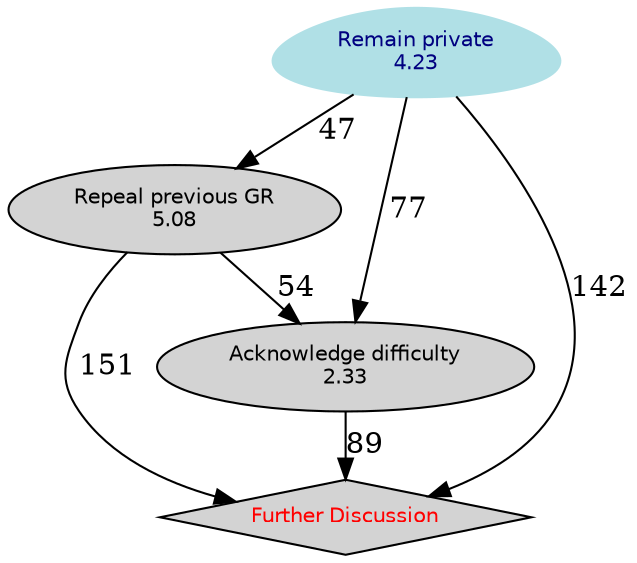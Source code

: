 digraph Results {
  ranksep=0.25;
 "Repeal previous GR\n5.08" [ style="filled" , fontname="Helvetica", fontsize=10  ];
 "Repeal previous GR\n5.08" -> "Acknowledge difficulty\n2.33" [ label="54" ];
 "Repeal previous GR\n5.08" -> "Further Discussion" [ label="151" ];
 "Acknowledge difficulty\n2.33" [ style="filled" , fontname="Helvetica", fontsize=10  ];
 "Acknowledge difficulty\n2.33" -> "Further Discussion" [ label="89" ];
 "Remain private\n4.23" [ style="filled" , color="powderblue", shape=egg, fontcolor="NavyBlue", fontname="Helvetica", fontsize=10  ];
 "Remain private\n4.23" -> "Repeal previous GR\n5.08" [ label="47" ];
 "Remain private\n4.23" -> "Acknowledge difficulty\n2.33" [ label="77" ];
 "Remain private\n4.23" -> "Further Discussion" [ label="142" ];
 "Further Discussion" [ style="filled" , shape=diamond, fontcolor="Red", fontname="Helvetica", fontsize=10  ];
}
